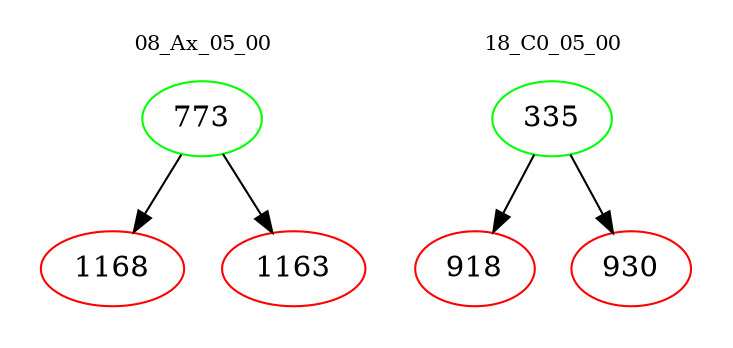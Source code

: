 digraph{
subgraph cluster_0 {
color = white
label = "08_Ax_05_00";
fontsize=10;
T0_773 [label="773", color="green"]
T0_773 -> T0_1168 [color="black"]
T0_1168 [label="1168", color="red"]
T0_773 -> T0_1163 [color="black"]
T0_1163 [label="1163", color="red"]
}
subgraph cluster_1 {
color = white
label = "18_C0_05_00";
fontsize=10;
T1_335 [label="335", color="green"]
T1_335 -> T1_918 [color="black"]
T1_918 [label="918", color="red"]
T1_335 -> T1_930 [color="black"]
T1_930 [label="930", color="red"]
}
}
